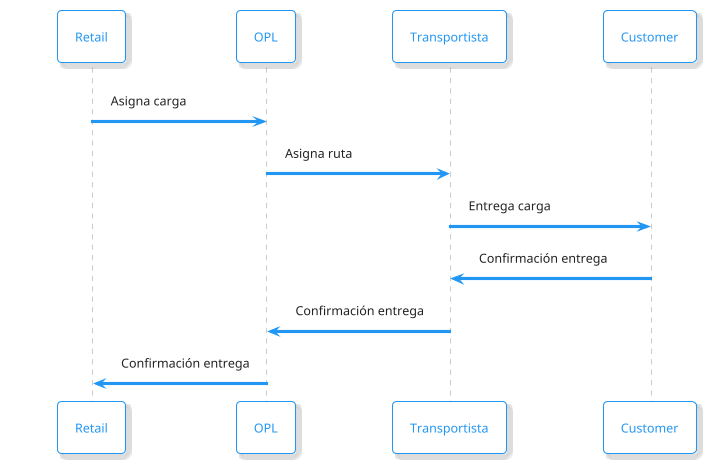 @startuml
!theme materia-outline
Retail -> OPL : Asigna carga
OPL -> Transportista : Asigna ruta
Transportista -> Customer : Entrega carga
Customer -> Transportista : Confirmación entrega
Transportista -> OPL : Confirmación entrega
OPL -> Retail : Confirmación entrega
@enduml